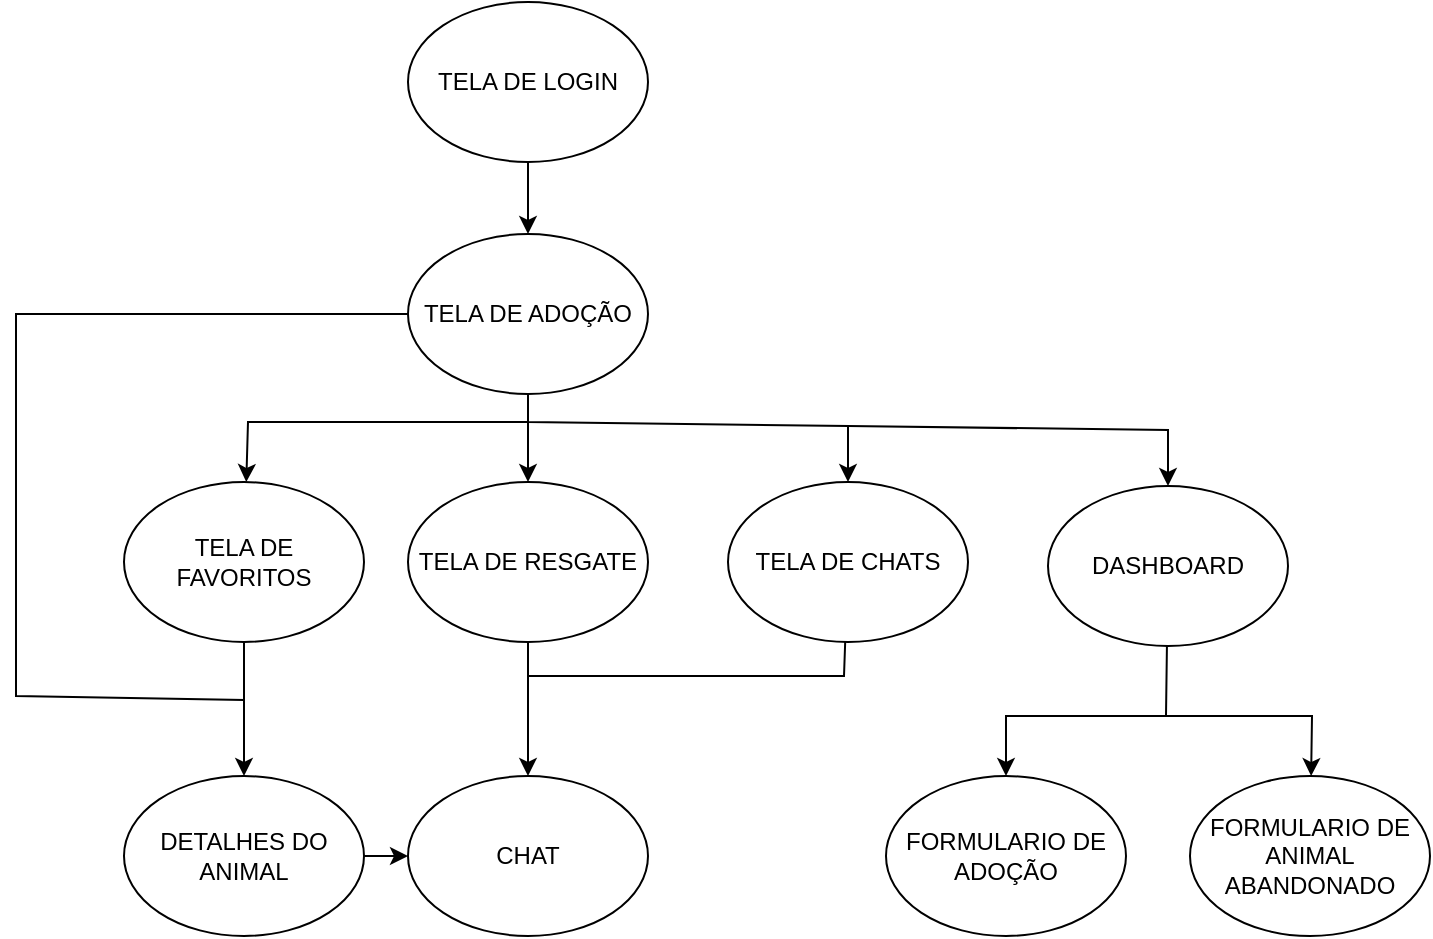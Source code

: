 <mxfile version="24.8.4">
  <diagram name="Página-1" id="TADYXIwHsEOs3EMiwrYN">
    <mxGraphModel dx="1257" dy="1057" grid="0" gridSize="10" guides="1" tooltips="1" connect="1" arrows="1" fold="1" page="0" pageScale="1" pageWidth="1169" pageHeight="1654" math="0" shadow="0">
      <root>
        <mxCell id="0" />
        <mxCell id="1" parent="0" />
        <mxCell id="gA5XVCeRnem1YT8hVIMz-32" value="FORMULARIO DE ADOÇÃO" style="ellipse;whiteSpace=wrap;html=1;" parent="1" vertex="1">
          <mxGeometry x="801" y="68.0" width="120" height="80" as="geometry" />
        </mxCell>
        <mxCell id="gA5XVCeRnem1YT8hVIMz-34" value="FORMULARIO DE ANIMAL ABANDONADO" style="ellipse;whiteSpace=wrap;html=1;" parent="1" vertex="1">
          <mxGeometry x="953" y="68.0" width="120" height="80" as="geometry" />
        </mxCell>
        <mxCell id="EJeOnNx3MZ2r32lLNY44-2" value="TELA DE LOGIN" style="ellipse;whiteSpace=wrap;html=1;" parent="1" vertex="1">
          <mxGeometry x="562" y="-319" width="120" height="80" as="geometry" />
        </mxCell>
        <mxCell id="EJeOnNx3MZ2r32lLNY44-6" value="TELA DE ADOÇÃO" style="ellipse;whiteSpace=wrap;html=1;" parent="1" vertex="1">
          <mxGeometry x="562" y="-203" width="120" height="80" as="geometry" />
        </mxCell>
        <mxCell id="EJeOnNx3MZ2r32lLNY44-7" value="TELA DE CHATS" style="ellipse;whiteSpace=wrap;html=1;" parent="1" vertex="1">
          <mxGeometry x="722" y="-79" width="120" height="80" as="geometry" />
        </mxCell>
        <mxCell id="EJeOnNx3MZ2r32lLNY44-8" value="TELA DE RESGATE" style="ellipse;whiteSpace=wrap;html=1;" parent="1" vertex="1">
          <mxGeometry x="562" y="-79" width="120" height="80" as="geometry" />
        </mxCell>
        <mxCell id="EJeOnNx3MZ2r32lLNY44-9" value="TELA DE FAVORITOS" style="ellipse;whiteSpace=wrap;html=1;" parent="1" vertex="1">
          <mxGeometry x="420" y="-79" width="120" height="80" as="geometry" />
        </mxCell>
        <mxCell id="EJeOnNx3MZ2r32lLNY44-14" value="DETALHES DO ANIMAL" style="ellipse;whiteSpace=wrap;html=1;" parent="1" vertex="1">
          <mxGeometry x="420" y="68" width="120" height="80" as="geometry" />
        </mxCell>
        <mxCell id="EJeOnNx3MZ2r32lLNY44-16" value="CHAT" style="ellipse;whiteSpace=wrap;html=1;" parent="1" vertex="1">
          <mxGeometry x="562" y="68" width="120" height="80" as="geometry" />
        </mxCell>
        <mxCell id="EJeOnNx3MZ2r32lLNY44-22" value="DASHBOARD" style="ellipse;whiteSpace=wrap;html=1;" parent="1" vertex="1">
          <mxGeometry x="882" y="-77" width="120" height="80" as="geometry" />
        </mxCell>
        <mxCell id="3dlEa9jNCQPeDFH9U9s8-1" value="" style="endArrow=classic;html=1;rounded=0;" edge="1" parent="1" source="EJeOnNx3MZ2r32lLNY44-2" target="EJeOnNx3MZ2r32lLNY44-6">
          <mxGeometry width="50" height="50" relative="1" as="geometry">
            <mxPoint x="1130" y="-87" as="sourcePoint" />
            <mxPoint x="1180" y="-137" as="targetPoint" />
          </mxGeometry>
        </mxCell>
        <mxCell id="3dlEa9jNCQPeDFH9U9s8-11" value="" style="endArrow=classic;html=1;rounded=0;" edge="1" parent="1" source="EJeOnNx3MZ2r32lLNY44-7" target="EJeOnNx3MZ2r32lLNY44-16">
          <mxGeometry width="50" height="50" relative="1" as="geometry">
            <mxPoint x="881" y="13" as="sourcePoint" />
            <mxPoint x="931" y="-37" as="targetPoint" />
            <Array as="points">
              <mxPoint x="780" y="18" />
              <mxPoint x="622" y="18" />
            </Array>
          </mxGeometry>
        </mxCell>
        <mxCell id="3dlEa9jNCQPeDFH9U9s8-13" value="" style="endArrow=classic;html=1;rounded=0;" edge="1" parent="1" source="EJeOnNx3MZ2r32lLNY44-14" target="EJeOnNx3MZ2r32lLNY44-16">
          <mxGeometry width="50" height="50" relative="1" as="geometry">
            <mxPoint x="873" y="13" as="sourcePoint" />
            <mxPoint x="923" y="-37" as="targetPoint" />
          </mxGeometry>
        </mxCell>
        <mxCell id="3dlEa9jNCQPeDFH9U9s8-15" value="" style="endArrow=classic;html=1;rounded=0;" edge="1" parent="1" source="EJeOnNx3MZ2r32lLNY44-22" target="gA5XVCeRnem1YT8hVIMz-32">
          <mxGeometry width="50" height="50" relative="1" as="geometry">
            <mxPoint x="938.77" y="3.001" as="sourcePoint" />
            <mxPoint x="762" y="-29.01" as="targetPoint" />
            <Array as="points">
              <mxPoint x="941" y="37.99" />
              <mxPoint x="861" y="37.99" />
            </Array>
          </mxGeometry>
        </mxCell>
        <mxCell id="3dlEa9jNCQPeDFH9U9s8-16" value="" style="endArrow=classic;html=1;rounded=0;" edge="1" parent="1" target="gA5XVCeRnem1YT8hVIMz-34">
          <mxGeometry width="50" height="50" relative="1" as="geometry">
            <mxPoint x="940" y="37.99" as="sourcePoint" />
            <mxPoint x="762" y="-29.01" as="targetPoint" />
            <Array as="points">
              <mxPoint x="1014" y="37.99" />
            </Array>
          </mxGeometry>
        </mxCell>
        <mxCell id="3dlEa9jNCQPeDFH9U9s8-18" value="" style="endArrow=classic;html=1;rounded=0;" edge="1" parent="1" source="EJeOnNx3MZ2r32lLNY44-6" target="EJeOnNx3MZ2r32lLNY44-9">
          <mxGeometry width="50" height="50" relative="1" as="geometry">
            <mxPoint x="732" y="27" as="sourcePoint" />
            <mxPoint x="782" y="-23" as="targetPoint" />
            <Array as="points">
              <mxPoint x="622" y="-109" />
              <mxPoint x="482" y="-109" />
            </Array>
          </mxGeometry>
        </mxCell>
        <mxCell id="3dlEa9jNCQPeDFH9U9s8-19" value="" style="endArrow=classic;html=1;rounded=0;entryX=0.5;entryY=0;entryDx=0;entryDy=0;" edge="1" parent="1" target="EJeOnNx3MZ2r32lLNY44-8">
          <mxGeometry width="50" height="50" relative="1" as="geometry">
            <mxPoint x="622" y="-109" as="sourcePoint" />
            <mxPoint x="782" y="-23" as="targetPoint" />
          </mxGeometry>
        </mxCell>
        <mxCell id="3dlEa9jNCQPeDFH9U9s8-20" value="" style="endArrow=classic;html=1;rounded=0;entryX=0.5;entryY=0;entryDx=0;entryDy=0;" edge="1" parent="1" source="EJeOnNx3MZ2r32lLNY44-6" target="EJeOnNx3MZ2r32lLNY44-7">
          <mxGeometry width="50" height="50" relative="1" as="geometry">
            <mxPoint x="732" y="27" as="sourcePoint" />
            <mxPoint x="782" y="-23" as="targetPoint" />
            <Array as="points">
              <mxPoint x="622" y="-109" />
              <mxPoint x="782" y="-107" />
            </Array>
          </mxGeometry>
        </mxCell>
        <mxCell id="3dlEa9jNCQPeDFH9U9s8-21" value="" style="endArrow=classic;html=1;rounded=0;entryX=0.5;entryY=0;entryDx=0;entryDy=0;" edge="1" parent="1" target="EJeOnNx3MZ2r32lLNY44-22">
          <mxGeometry width="50" height="50" relative="1" as="geometry">
            <mxPoint x="782" y="-107" as="sourcePoint" />
            <mxPoint x="955.222" y="-105" as="targetPoint" />
            <Array as="points">
              <mxPoint x="942" y="-105" />
            </Array>
          </mxGeometry>
        </mxCell>
        <mxCell id="3dlEa9jNCQPeDFH9U9s8-25" value="" style="endArrow=none;html=1;rounded=0;" edge="1" parent="1" source="EJeOnNx3MZ2r32lLNY44-8">
          <mxGeometry width="50" height="50" relative="1" as="geometry">
            <mxPoint x="597" y="7" as="sourcePoint" />
            <mxPoint x="622" y="18" as="targetPoint" />
          </mxGeometry>
        </mxCell>
        <mxCell id="3dlEa9jNCQPeDFH9U9s8-27" value="" style="endArrow=classic;html=1;rounded=0;" edge="1" parent="1" source="EJeOnNx3MZ2r32lLNY44-6" target="EJeOnNx3MZ2r32lLNY44-14">
          <mxGeometry width="50" height="50" relative="1" as="geometry">
            <mxPoint x="607" y="58" as="sourcePoint" />
            <mxPoint x="657" y="8" as="targetPoint" />
            <Array as="points">
              <mxPoint x="366" y="-163" />
              <mxPoint x="366" y="-64" />
              <mxPoint x="366" y="28" />
              <mxPoint x="480" y="30" />
            </Array>
          </mxGeometry>
        </mxCell>
        <mxCell id="3dlEa9jNCQPeDFH9U9s8-30" value="" style="endArrow=none;html=1;rounded=0;" edge="1" parent="1" source="EJeOnNx3MZ2r32lLNY44-9">
          <mxGeometry width="50" height="50" relative="1" as="geometry">
            <mxPoint x="526" y="32" as="sourcePoint" />
            <mxPoint x="480" y="30" as="targetPoint" />
          </mxGeometry>
        </mxCell>
      </root>
    </mxGraphModel>
  </diagram>
</mxfile>
